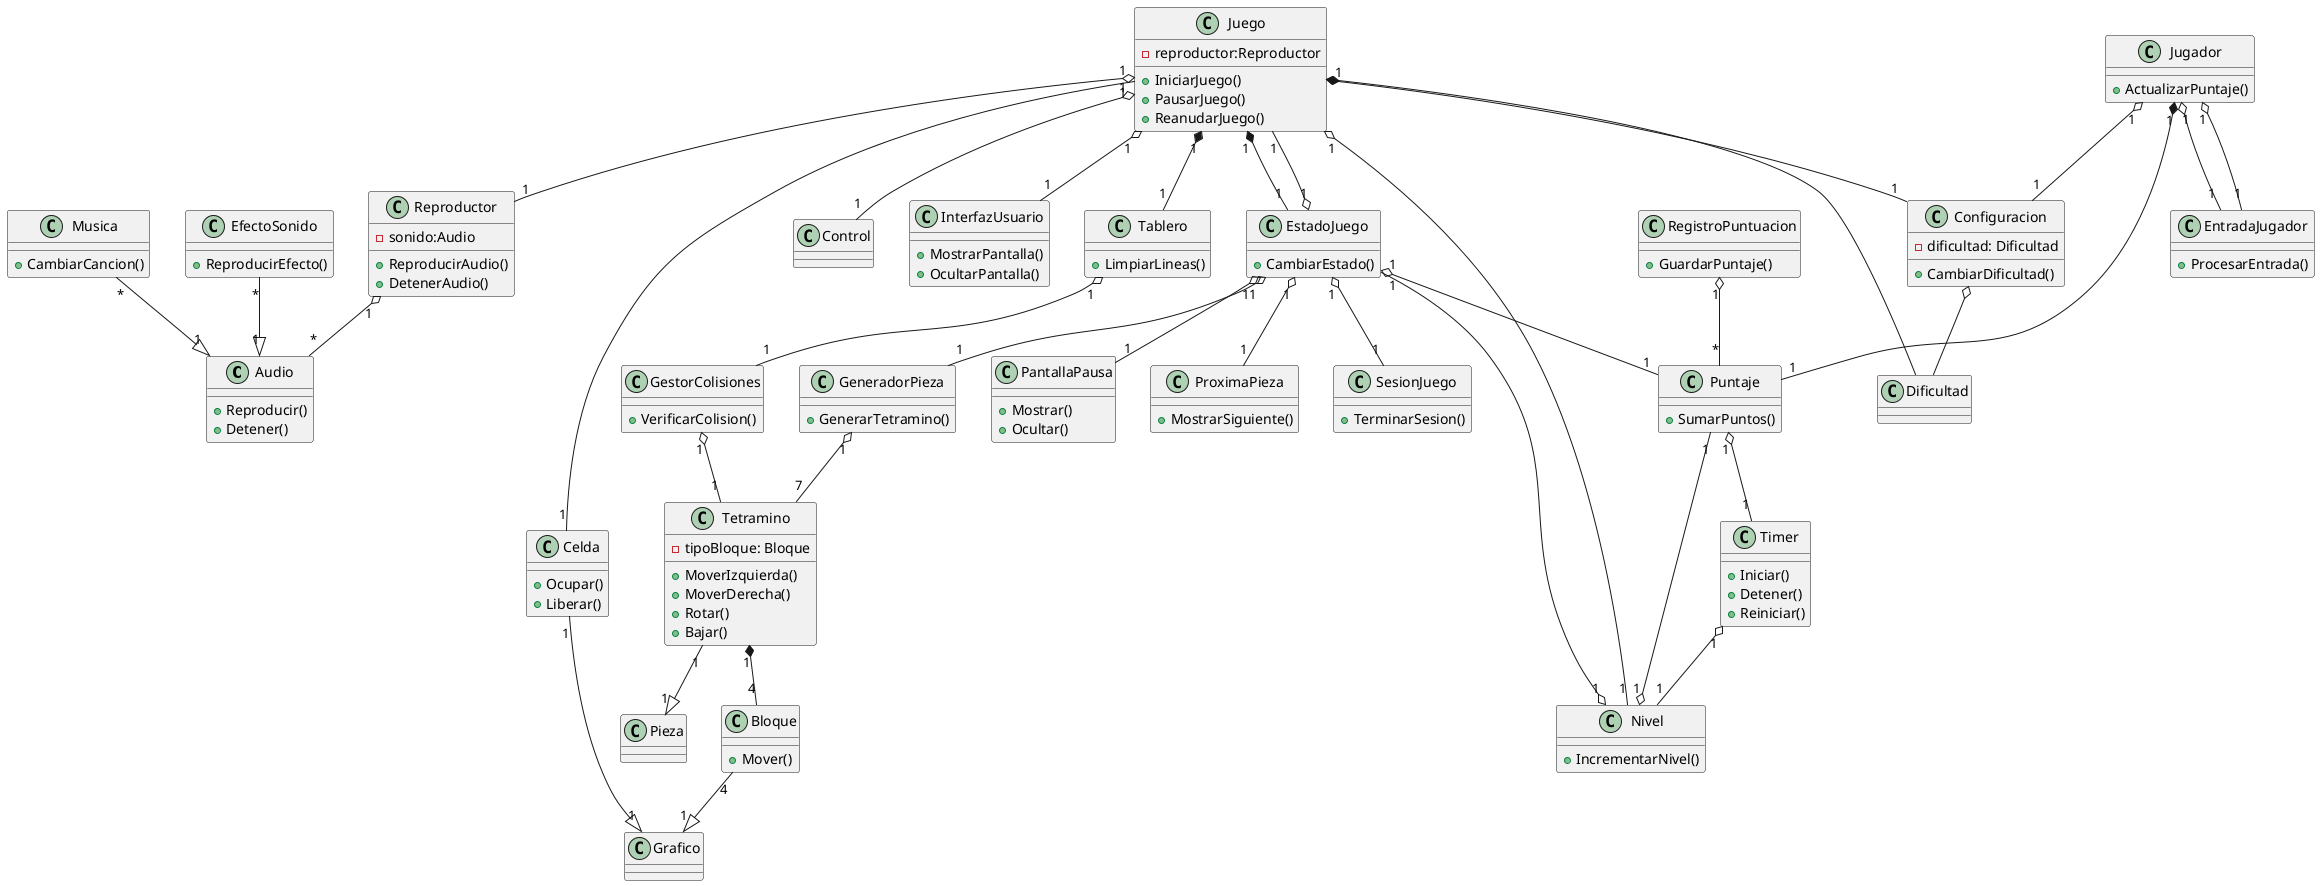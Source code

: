 @startuml Tetris
class Audio {
  +Reproducir()
  +Detener()
  
}
class Musica {
  +CambiarCancion()
}
class EfectoSonido {
  +ReproducirEfecto()
}
class Reproductor {
  +ReproducirAudio()
  +DetenerAudio()
  -sonido:Audio
}
Musica "*" --|> "1" Audio
EfectoSonido "*" --|> "1" Audio
Reproductor "1" o-- "*" Audio

class Juego {
  +IniciarJuego()
  +PausarJuego()
  +ReanudarJuego()
  -reproductor:Reproductor
}
class EstadoJuego {
  +CambiarEstado()
}
class Nivel {
  +IncrementarNivel()
}
class Timer {
  +Iniciar()
  +Detener()
  +Reiniciar()
}
class SesionJuego {
  +TerminarSesion()
}
Juego "1" o-- "1" Reproductor
Juego "1" o-- "1" Nivel
Juego "1" *-- "1" EstadoJuego
Juego "1" *-- "1" Configuracion
Juego "1" o-- "1" Control
EstadoJuego "1" o-- "1" Juego
EstadoJuego "1" o-- "1" Puntaje
EstadoJuego "1" o-- "1" GeneradorPieza
EstadoJuego "1" o-- "1" PantallaPausa
EstadoJuego "1" o-- "1" SesionJuego
EstadoJuego "1" o-- "1" ProximaPieza
Timer "1" o-- "1" Nivel
Nivel "1" o-- "1" EstadoJuego
Nivel "1" o-- "1" Puntaje
Juego "1" *-- "1" Tablero
Juego "1" -- "1" Celda
Juego "1" o-- "1" InterfazUsuario

class Jugador {
  +ActualizarPuntaje()
}
class Puntaje {
  +SumarPuntos()
}
class RegistroPuntuacion {
  +GuardarPuntaje()
}
Jugador "1" *-- "1" Puntaje
RegistroPuntuacion "1" o-- "*" Puntaje
Jugador "1" o-- "1" Configuracion
Jugador "1" o-- "1" EntradaJugador
Puntaje "1" o-- "1" Timer

class Tablero {
  +LimpiarLineas()
}
class Celda {
  +Ocupar()
  +Liberar()
}
class GestorColisiones {
  +VerificarColision()
}
class GeneradorPieza {
  +GenerarTetramino()
}
class Tetramino {
  +MoverIzquierda()
  +MoverDerecha()
  +Rotar()
  +Bajar()
  -tipoBloque: Bloque
}
class Bloque {
  +Mover()
}
class Pieza
class ProximaPieza {
  +MostrarSiguiente()
}
Tablero "1" o-- "1" GestorColisiones
Celda "1" --|> "1" Grafico
Bloque "4" --|> "1" Grafico
Tetramino "1" *-- "4" Bloque
Tetramino "1" --|> "1" Pieza
GestorColisiones "1" o-- "1" Tetramino
GeneradorPieza "1" o-- "7" Tetramino

class InterfazUsuario {
  +MostrarPantalla()
  +OcultarPantalla()
}
class PantallaPausa {
  +Mostrar()
  +Ocultar()
}
class EntradaJugador {
  +ProcesarEntrada()
}
class Configuracion {
  +CambiarDificultad()
  -dificultad: Dificultad
}
class Control
class Dificultad

Juego *-- Dificultad
Configuracion o-- Dificultad

Jugador "1" o-- "1" EntradaJugador
@enduml